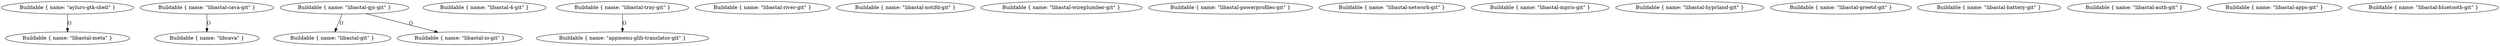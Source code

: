 digraph {
    0 [ label = "Buildable { name: \"libastal-meta\" }" ]
    1 [ label = "Buildable { name: \"libcava\" }" ]
    2 [ label = "Buildable { name: \"libastal-git\" }" ]
    3 [ label = "Buildable { name: \"libastal-4-git\" }" ]
    4 [ label = "Buildable { name: \"libastal-tray-git\" }" ]
    5 [ label = "Buildable { name: \"libastal-river-git\" }" ]
    6 [ label = "Buildable { name: \"libastal-notifd-git\" }" ]
    7 [ label = "Buildable { name: \"aylurs-gtk-shell\" }" ]
    8 [ label = "Buildable { name: \"libastal-wireplumber-git\" }" ]
    9 [ label = "Buildable { name: \"libastal-powerprofiles-git\" }" ]
    10 [ label = "Buildable { name: \"libastal-network-git\" }" ]
    11 [ label = "Buildable { name: \"libastal-mpris-git\" }" ]
    12 [ label = "Buildable { name: \"libastal-hyprland-git\" }" ]
    13 [ label = "Buildable { name: \"libastal-greetd-git\" }" ]
    14 [ label = "Buildable { name: \"libastal-cava-git\" }" ]
    15 [ label = "Buildable { name: \"libastal-battery-git\" }" ]
    16 [ label = "Buildable { name: \"libastal-auth-git\" }" ]
    17 [ label = "Buildable { name: \"libastal-apps-git\" }" ]
    18 [ label = "Buildable { name: \"libastal-io-git\" }" ]
    19 [ label = "Buildable { name: \"libastal-bluetooth-git\" }" ]
    20 [ label = "Buildable { name: \"appmenu-glib-translator-git\" }" ]
    21 [ label = "Buildable { name: \"libastal-gjs-git\" }" ]
    7 -> 0 [ label = "()" ]
    21 -> 2 [ label = "()" ]
    21 -> 18 [ label = "()" ]
    4 -> 20 [ label = "()" ]
    14 -> 1 [ label = "()" ]
}
